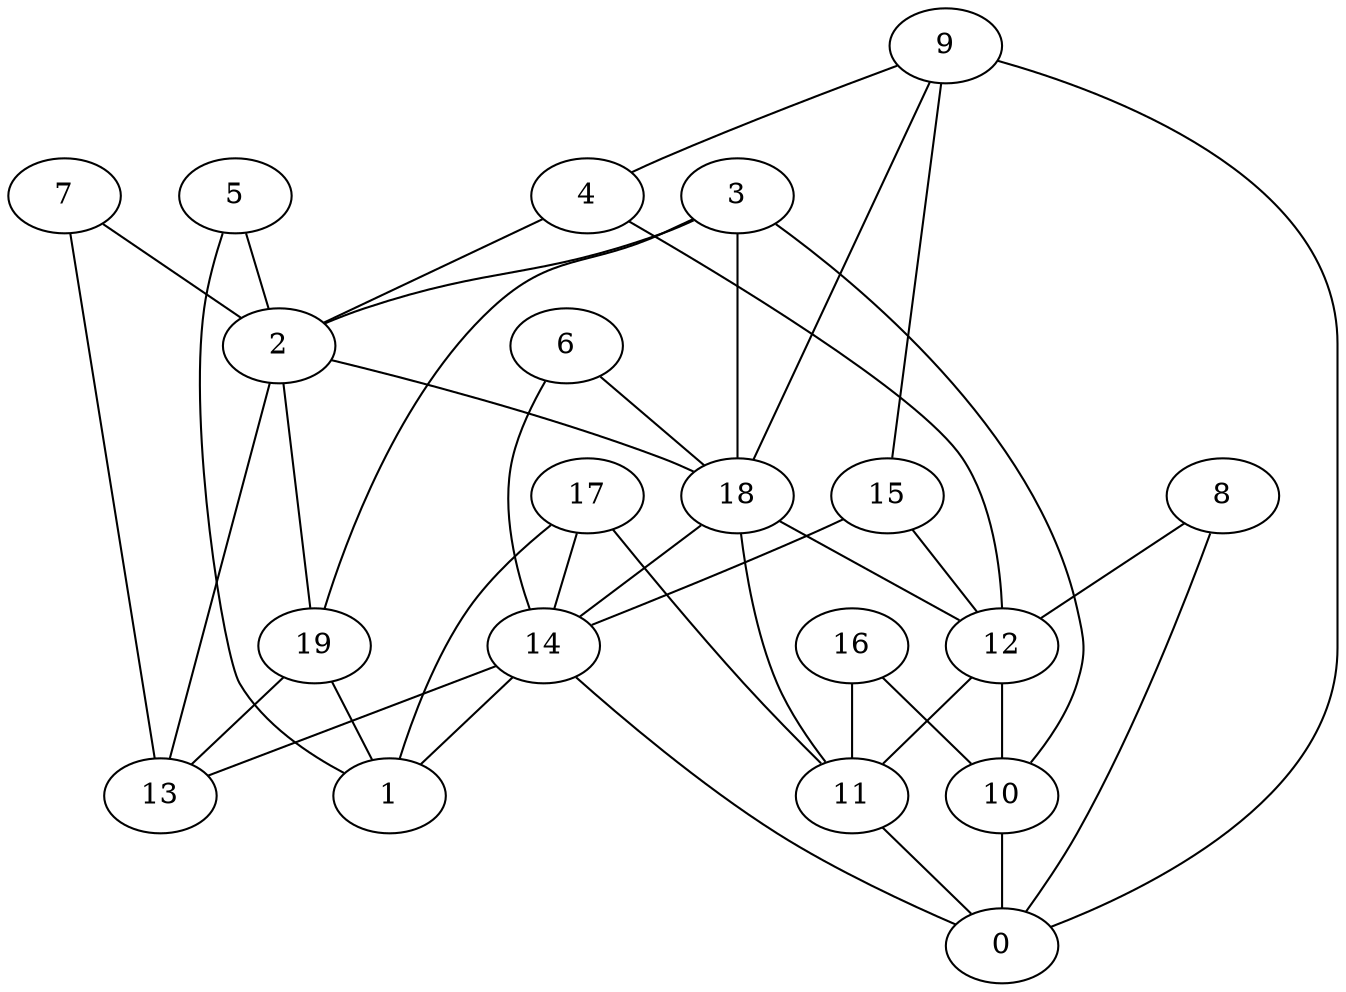 digraph GG_graph {

subgraph G_graph {
edge [color = black]
"2" -> "19" [dir = none]
"2" -> "18" [dir = none]
"2" -> "13" [dir = none]
"15" -> "14" [dir = none]
"15" -> "12" [dir = none]
"8" -> "0" [dir = none]
"8" -> "12" [dir = none]
"12" -> "10" [dir = none]
"12" -> "11" [dir = none]
"5" -> "2" [dir = none]
"5" -> "1" [dir = none]
"11" -> "0" [dir = none]
"18" -> "12" [dir = none]
"18" -> "11" [dir = none]
"18" -> "14" [dir = none]
"14" -> "1" [dir = none]
"14" -> "13" [dir = none]
"14" -> "0" [dir = none]
"10" -> "0" [dir = none]
"7" -> "13" [dir = none]
"7" -> "2" [dir = none]
"17" -> "1" [dir = none]
"17" -> "11" [dir = none]
"17" -> "14" [dir = none]
"9" -> "15" [dir = none]
"9" -> "4" [dir = none]
"4" -> "2" [dir = none]
"4" -> "12" [dir = none]
"19" -> "13" [dir = none]
"19" -> "1" [dir = none]
"6" -> "14" [dir = none]
"6" -> "18" [dir = none]
"3" -> "10" [dir = none]
"3" -> "18" [dir = none]
"3" -> "2" [dir = none]
"3" -> "19" [dir = none]
"16" -> "11" [dir = none]
"16" -> "10" [dir = none]
"9" -> "0" [dir = none]
"9" -> "18" [dir = none]
}

}
